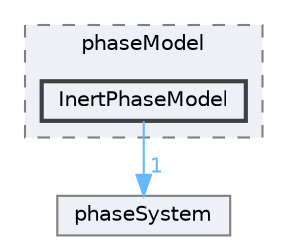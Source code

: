 digraph "src/phaseSystemModels/reactingEuler/multiphaseSystem/phaseModel/InertPhaseModel"
{
 // LATEX_PDF_SIZE
  bgcolor="transparent";
  edge [fontname=Helvetica,fontsize=10,labelfontname=Helvetica,labelfontsize=10];
  node [fontname=Helvetica,fontsize=10,shape=box,height=0.2,width=0.4];
  compound=true
  subgraph clusterdir_e73325ebbaf777d8f73dd3ce5c4db79d {
    graph [ bgcolor="#edf0f7", pencolor="grey50", label="phaseModel", fontname=Helvetica,fontsize=10 style="filled,dashed", URL="dir_e73325ebbaf777d8f73dd3ce5c4db79d.html",tooltip=""]
  dir_d110ccfe826b72599de6b19cc5a41f5a [label="InertPhaseModel", fillcolor="#edf0f7", color="grey25", style="filled,bold", URL="dir_d110ccfe826b72599de6b19cc5a41f5a.html",tooltip=""];
  }
  dir_dfe19b54a98af0254be9d6c989217747 [label="phaseSystem", fillcolor="#edf0f7", color="grey50", style="filled", URL="dir_dfe19b54a98af0254be9d6c989217747.html",tooltip=""];
  dir_d110ccfe826b72599de6b19cc5a41f5a->dir_dfe19b54a98af0254be9d6c989217747 [headlabel="1", labeldistance=1.5 headhref="dir_001842_002906.html" href="dir_001842_002906.html" color="steelblue1" fontcolor="steelblue1"];
}
